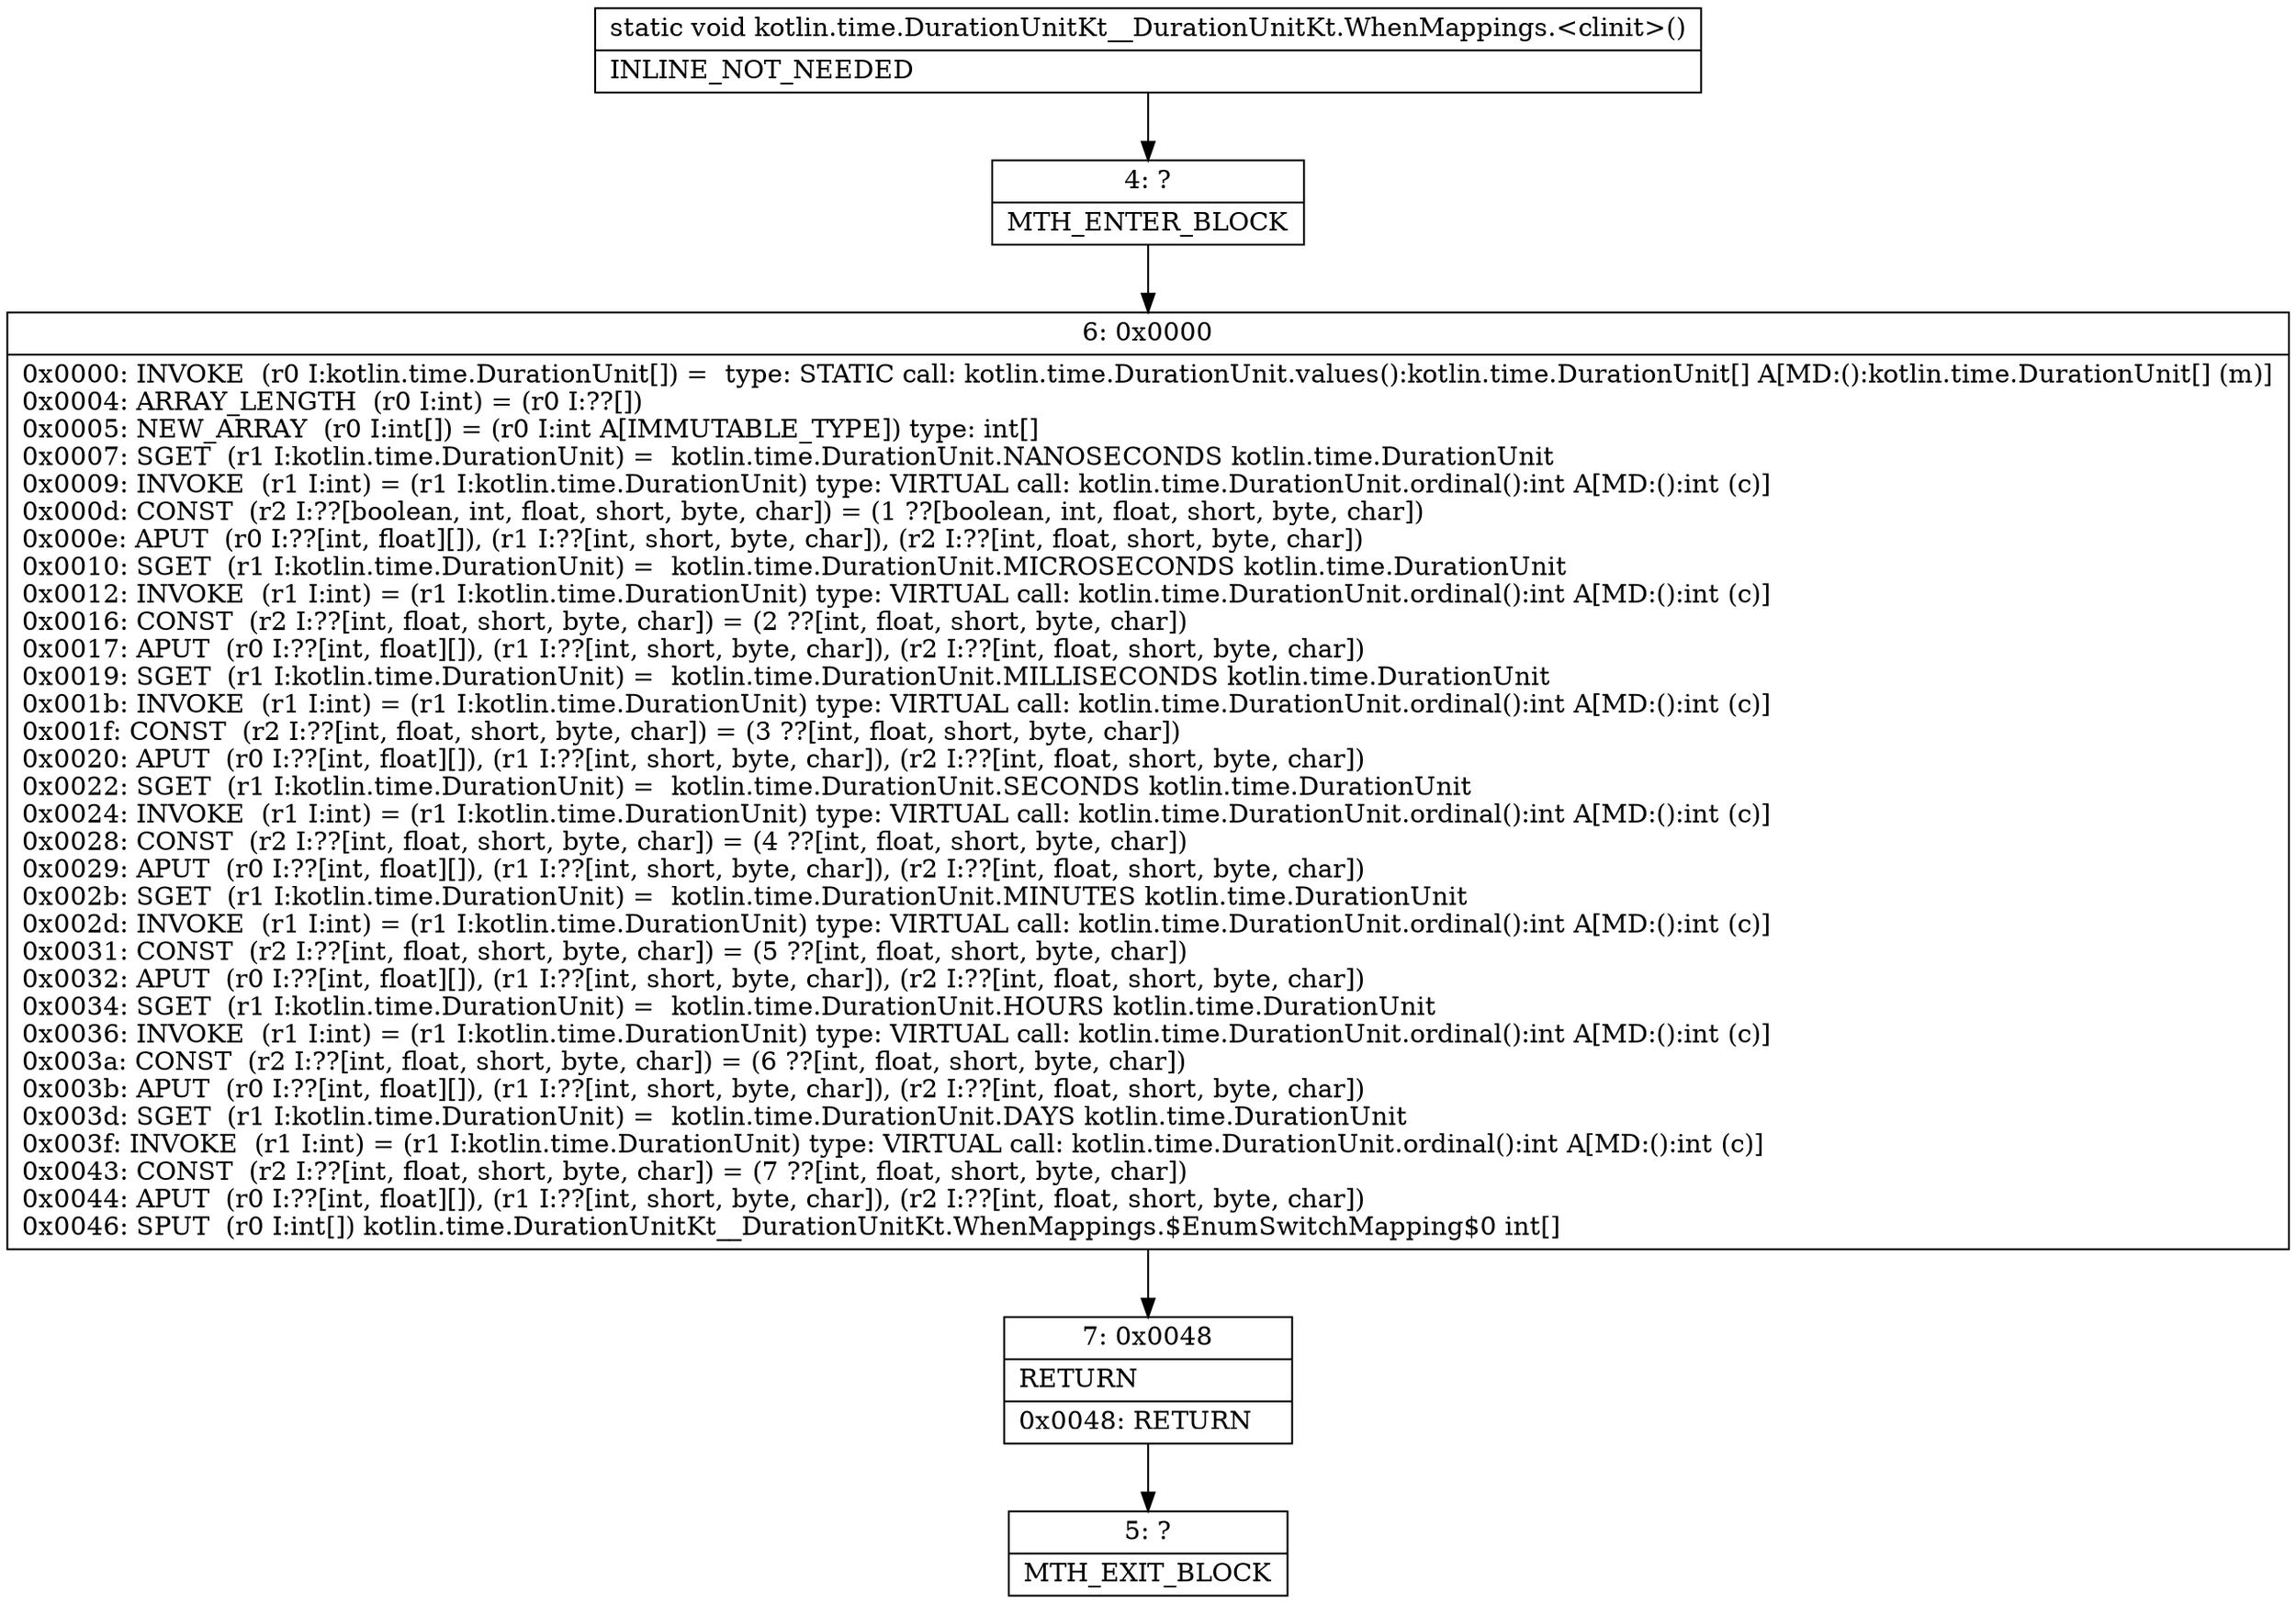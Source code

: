 digraph "CFG forkotlin.time.DurationUnitKt__DurationUnitKt.WhenMappings.\<clinit\>()V" {
Node_4 [shape=record,label="{4\:\ ?|MTH_ENTER_BLOCK\l}"];
Node_6 [shape=record,label="{6\:\ 0x0000|0x0000: INVOKE  (r0 I:kotlin.time.DurationUnit[]) =  type: STATIC call: kotlin.time.DurationUnit.values():kotlin.time.DurationUnit[] A[MD:():kotlin.time.DurationUnit[] (m)]\l0x0004: ARRAY_LENGTH  (r0 I:int) = (r0 I:??[]) \l0x0005: NEW_ARRAY  (r0 I:int[]) = (r0 I:int A[IMMUTABLE_TYPE]) type: int[] \l0x0007: SGET  (r1 I:kotlin.time.DurationUnit) =  kotlin.time.DurationUnit.NANOSECONDS kotlin.time.DurationUnit \l0x0009: INVOKE  (r1 I:int) = (r1 I:kotlin.time.DurationUnit) type: VIRTUAL call: kotlin.time.DurationUnit.ordinal():int A[MD:():int (c)]\l0x000d: CONST  (r2 I:??[boolean, int, float, short, byte, char]) = (1 ??[boolean, int, float, short, byte, char]) \l0x000e: APUT  (r0 I:??[int, float][]), (r1 I:??[int, short, byte, char]), (r2 I:??[int, float, short, byte, char]) \l0x0010: SGET  (r1 I:kotlin.time.DurationUnit) =  kotlin.time.DurationUnit.MICROSECONDS kotlin.time.DurationUnit \l0x0012: INVOKE  (r1 I:int) = (r1 I:kotlin.time.DurationUnit) type: VIRTUAL call: kotlin.time.DurationUnit.ordinal():int A[MD:():int (c)]\l0x0016: CONST  (r2 I:??[int, float, short, byte, char]) = (2 ??[int, float, short, byte, char]) \l0x0017: APUT  (r0 I:??[int, float][]), (r1 I:??[int, short, byte, char]), (r2 I:??[int, float, short, byte, char]) \l0x0019: SGET  (r1 I:kotlin.time.DurationUnit) =  kotlin.time.DurationUnit.MILLISECONDS kotlin.time.DurationUnit \l0x001b: INVOKE  (r1 I:int) = (r1 I:kotlin.time.DurationUnit) type: VIRTUAL call: kotlin.time.DurationUnit.ordinal():int A[MD:():int (c)]\l0x001f: CONST  (r2 I:??[int, float, short, byte, char]) = (3 ??[int, float, short, byte, char]) \l0x0020: APUT  (r0 I:??[int, float][]), (r1 I:??[int, short, byte, char]), (r2 I:??[int, float, short, byte, char]) \l0x0022: SGET  (r1 I:kotlin.time.DurationUnit) =  kotlin.time.DurationUnit.SECONDS kotlin.time.DurationUnit \l0x0024: INVOKE  (r1 I:int) = (r1 I:kotlin.time.DurationUnit) type: VIRTUAL call: kotlin.time.DurationUnit.ordinal():int A[MD:():int (c)]\l0x0028: CONST  (r2 I:??[int, float, short, byte, char]) = (4 ??[int, float, short, byte, char]) \l0x0029: APUT  (r0 I:??[int, float][]), (r1 I:??[int, short, byte, char]), (r2 I:??[int, float, short, byte, char]) \l0x002b: SGET  (r1 I:kotlin.time.DurationUnit) =  kotlin.time.DurationUnit.MINUTES kotlin.time.DurationUnit \l0x002d: INVOKE  (r1 I:int) = (r1 I:kotlin.time.DurationUnit) type: VIRTUAL call: kotlin.time.DurationUnit.ordinal():int A[MD:():int (c)]\l0x0031: CONST  (r2 I:??[int, float, short, byte, char]) = (5 ??[int, float, short, byte, char]) \l0x0032: APUT  (r0 I:??[int, float][]), (r1 I:??[int, short, byte, char]), (r2 I:??[int, float, short, byte, char]) \l0x0034: SGET  (r1 I:kotlin.time.DurationUnit) =  kotlin.time.DurationUnit.HOURS kotlin.time.DurationUnit \l0x0036: INVOKE  (r1 I:int) = (r1 I:kotlin.time.DurationUnit) type: VIRTUAL call: kotlin.time.DurationUnit.ordinal():int A[MD:():int (c)]\l0x003a: CONST  (r2 I:??[int, float, short, byte, char]) = (6 ??[int, float, short, byte, char]) \l0x003b: APUT  (r0 I:??[int, float][]), (r1 I:??[int, short, byte, char]), (r2 I:??[int, float, short, byte, char]) \l0x003d: SGET  (r1 I:kotlin.time.DurationUnit) =  kotlin.time.DurationUnit.DAYS kotlin.time.DurationUnit \l0x003f: INVOKE  (r1 I:int) = (r1 I:kotlin.time.DurationUnit) type: VIRTUAL call: kotlin.time.DurationUnit.ordinal():int A[MD:():int (c)]\l0x0043: CONST  (r2 I:??[int, float, short, byte, char]) = (7 ??[int, float, short, byte, char]) \l0x0044: APUT  (r0 I:??[int, float][]), (r1 I:??[int, short, byte, char]), (r2 I:??[int, float, short, byte, char]) \l0x0046: SPUT  (r0 I:int[]) kotlin.time.DurationUnitKt__DurationUnitKt.WhenMappings.$EnumSwitchMapping$0 int[] \l}"];
Node_7 [shape=record,label="{7\:\ 0x0048|RETURN\l|0x0048: RETURN   \l}"];
Node_5 [shape=record,label="{5\:\ ?|MTH_EXIT_BLOCK\l}"];
MethodNode[shape=record,label="{static void kotlin.time.DurationUnitKt__DurationUnitKt.WhenMappings.\<clinit\>()  | INLINE_NOT_NEEDED\l}"];
MethodNode -> Node_4;Node_4 -> Node_6;
Node_6 -> Node_7;
Node_7 -> Node_5;
}

